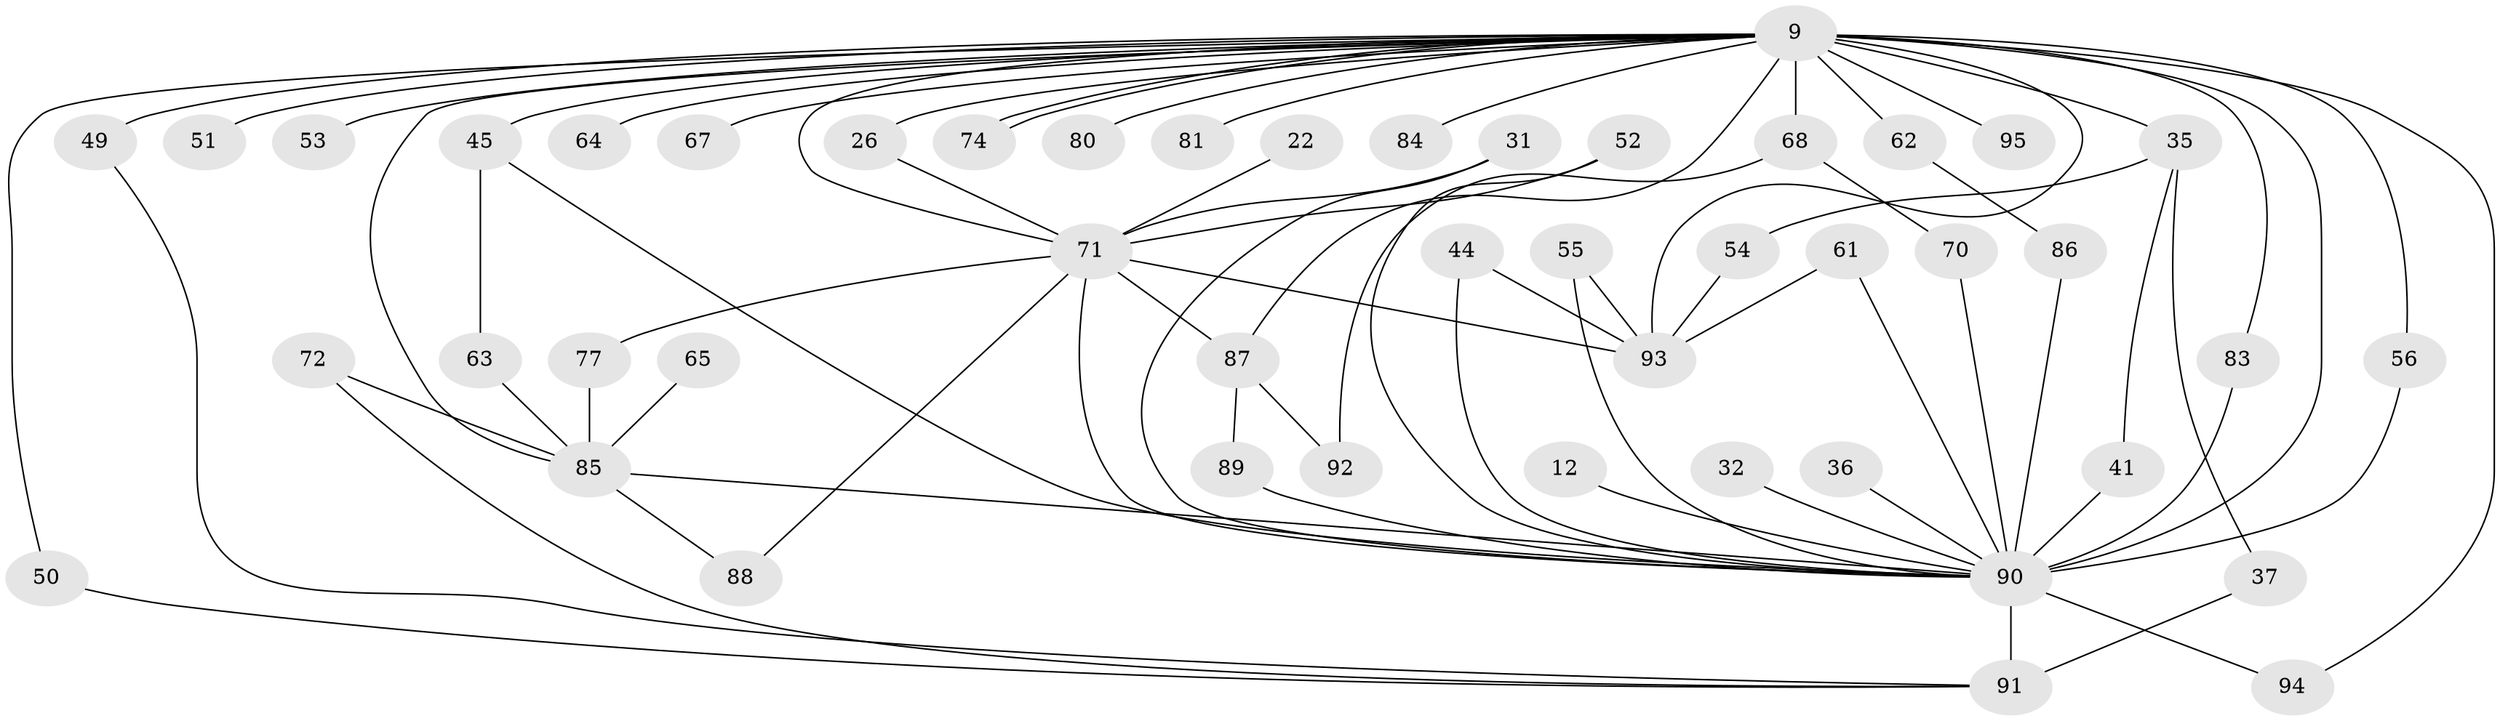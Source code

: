 // original degree distribution, {18: 0.010526315789473684, 26: 0.010526315789473684, 20: 0.010526315789473684, 17: 0.010526315789473684, 14: 0.021052631578947368, 25: 0.010526315789473684, 23: 0.021052631578947368, 19: 0.010526315789473684, 5: 0.031578947368421054, 2: 0.5894736842105263, 3: 0.14736842105263157, 4: 0.07368421052631578, 8: 0.010526315789473684, 6: 0.021052631578947368, 7: 0.021052631578947368}
// Generated by graph-tools (version 1.1) at 2025/49/03/04/25 21:49:00]
// undirected, 47 vertices, 74 edges
graph export_dot {
graph [start="1"]
  node [color=gray90,style=filled];
  9 [super="+7+6"];
  12;
  22;
  26 [super="+13"];
  31;
  32;
  35 [super="+20"];
  36;
  37;
  41 [super="+29"];
  44;
  45 [super="+39+43"];
  49 [super="+42"];
  50;
  51;
  52;
  53;
  54;
  55;
  56;
  61 [super="+16"];
  62;
  63;
  64;
  65;
  67;
  68 [super="+15+14"];
  70;
  71 [super="+4+48"];
  72;
  74;
  77;
  80;
  81;
  83;
  84;
  85 [super="+30+40+25+57"];
  86;
  87 [super="+24+59"];
  88;
  89;
  90 [super="+75+78+69+82+10"];
  91 [super="+23+58"];
  92;
  93 [super="+11+46"];
  94;
  95 [super="+19"];
  9 -- 35 [weight=3];
  9 -- 71 [weight=10];
  9 -- 74;
  9 -- 74;
  9 -- 80 [weight=2];
  9 -- 81 [weight=2];
  9 -- 85 [weight=4];
  9 -- 67;
  9 -- 84 [weight=2];
  9 -- 26;
  9 -- 93 [weight=4];
  9 -- 53 [weight=2];
  9 -- 62 [weight=2];
  9 -- 45 [weight=4];
  9 -- 64;
  9 -- 83;
  9 -- 94;
  9 -- 95 [weight=3];
  9 -- 49 [weight=2];
  9 -- 50;
  9 -- 51;
  9 -- 56;
  9 -- 68 [weight=3];
  9 -- 87 [weight=3];
  9 -- 90 [weight=25];
  12 -- 90;
  22 -- 71 [weight=2];
  26 -- 71 [weight=2];
  31 -- 71;
  31 -- 90;
  32 -- 90 [weight=2];
  35 -- 37;
  35 -- 54;
  35 -- 41;
  36 -- 90 [weight=2];
  37 -- 91;
  41 -- 90 [weight=3];
  44 -- 93;
  44 -- 90;
  45 -- 90;
  45 -- 63;
  49 -- 91;
  50 -- 91;
  52 -- 71;
  52 -- 90;
  54 -- 93;
  55 -- 93;
  55 -- 90;
  56 -- 90;
  61 -- 93;
  61 -- 90 [weight=2];
  62 -- 86;
  63 -- 85;
  65 -- 85 [weight=2];
  68 -- 70;
  68 -- 92;
  70 -- 90;
  71 -- 77;
  71 -- 88;
  71 -- 93;
  71 -- 87;
  71 -- 90 [weight=13];
  72 -- 85;
  72 -- 91;
  77 -- 85;
  83 -- 90;
  85 -- 88;
  85 -- 90 [weight=3];
  86 -- 90;
  87 -- 92;
  87 -- 89;
  89 -- 90;
  90 -- 91 [weight=5];
  90 -- 94;
}
